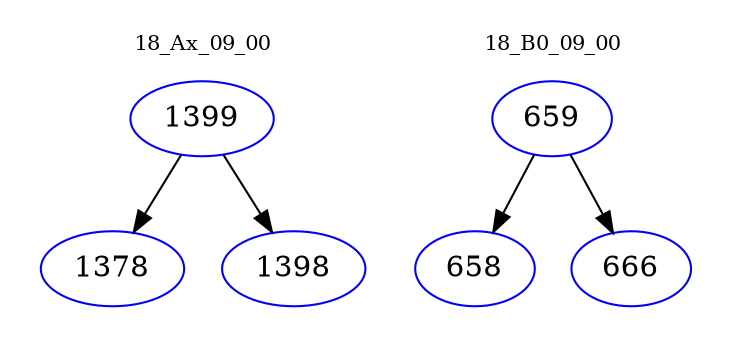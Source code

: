 digraph{
subgraph cluster_0 {
color = white
label = "18_Ax_09_00";
fontsize=10;
T0_1399 [label="1399", color="blue"]
T0_1399 -> T0_1378 [color="black"]
T0_1378 [label="1378", color="blue"]
T0_1399 -> T0_1398 [color="black"]
T0_1398 [label="1398", color="blue"]
}
subgraph cluster_1 {
color = white
label = "18_B0_09_00";
fontsize=10;
T1_659 [label="659", color="blue"]
T1_659 -> T1_658 [color="black"]
T1_658 [label="658", color="blue"]
T1_659 -> T1_666 [color="black"]
T1_666 [label="666", color="blue"]
}
}
